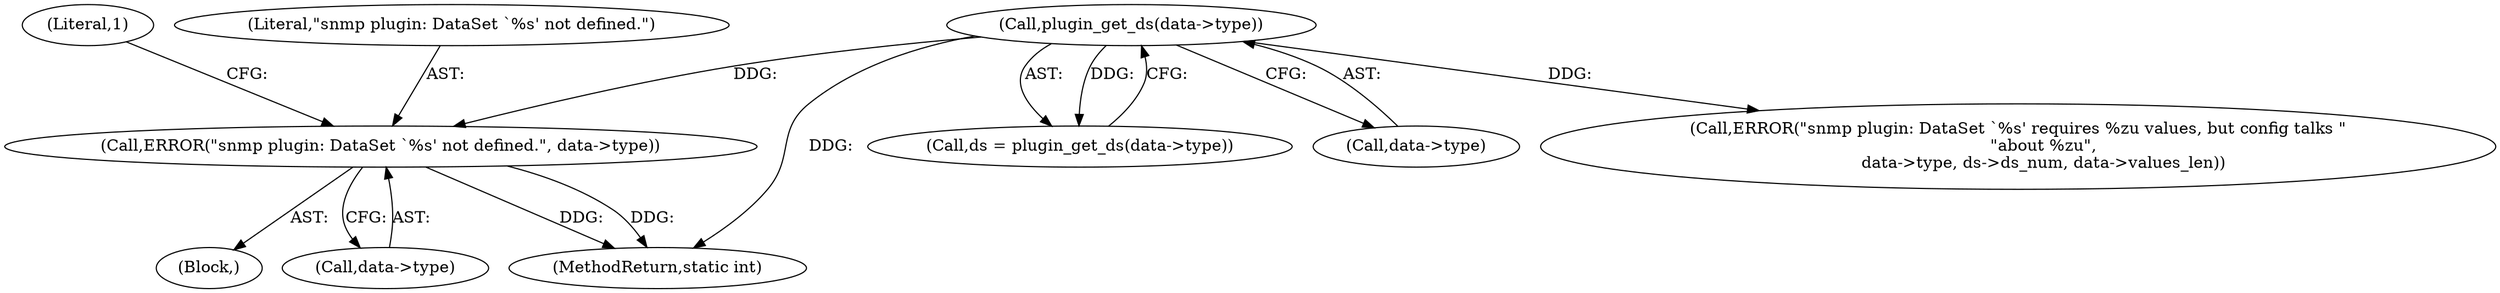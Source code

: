 digraph "0_collectd_d16c24542b2f96a194d43a73c2e5778822b9cb47@pointer" {
"1000177" [label="(Call,ERROR(\"snmp plugin: DataSet `%s' not defined.\", data->type))"];
"1000169" [label="(Call,plugin_get_ds(data->type))"];
"1000169" [label="(Call,plugin_get_ds(data->type))"];
"1000184" [label="(Literal,1)"];
"1000176" [label="(Block,)"];
"1000179" [label="(Call,data->type)"];
"1000886" [label="(MethodReturn,static int)"];
"1000167" [label="(Call,ds = plugin_get_ds(data->type))"];
"1000178" [label="(Literal,\"snmp plugin: DataSet `%s' not defined.\")"];
"1000170" [label="(Call,data->type)"];
"1000194" [label="(Call,ERROR(\"snmp plugin: DataSet `%s' requires %zu values, but config talks \"\n          \"about %zu\",\n          data->type, ds->ds_num, data->values_len))"];
"1000177" [label="(Call,ERROR(\"snmp plugin: DataSet `%s' not defined.\", data->type))"];
"1000177" -> "1000176"  [label="AST: "];
"1000177" -> "1000179"  [label="CFG: "];
"1000178" -> "1000177"  [label="AST: "];
"1000179" -> "1000177"  [label="AST: "];
"1000184" -> "1000177"  [label="CFG: "];
"1000177" -> "1000886"  [label="DDG: "];
"1000177" -> "1000886"  [label="DDG: "];
"1000169" -> "1000177"  [label="DDG: "];
"1000169" -> "1000167"  [label="AST: "];
"1000169" -> "1000170"  [label="CFG: "];
"1000170" -> "1000169"  [label="AST: "];
"1000167" -> "1000169"  [label="CFG: "];
"1000169" -> "1000886"  [label="DDG: "];
"1000169" -> "1000167"  [label="DDG: "];
"1000169" -> "1000194"  [label="DDG: "];
}
